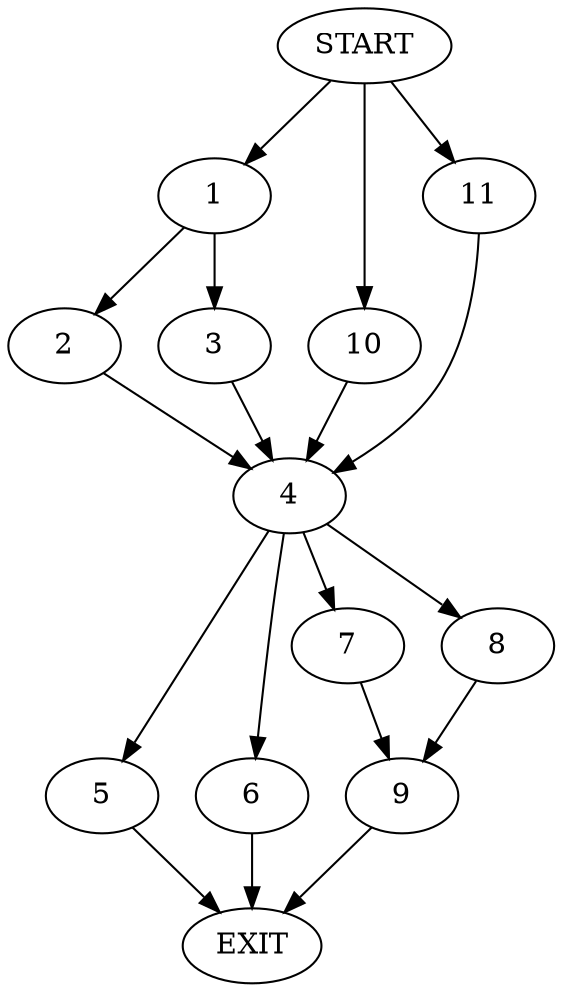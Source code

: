 digraph {
0 [label="START"]
12 [label="EXIT"]
0 -> 1
1 -> 2
1 -> 3
3 -> 4
2 -> 4
4 -> 5
4 -> 6
4 -> 7
4 -> 8
6 -> 12
7 -> 9
9 -> 12
0 -> 10
10 -> 4
8 -> 9
0 -> 11
11 -> 4
5 -> 12
}
